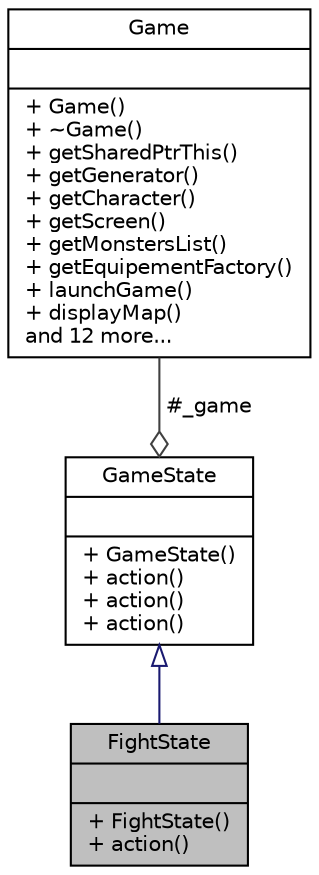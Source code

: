 digraph "FightState"
{
  edge [fontname="Helvetica",fontsize="10",labelfontname="Helvetica",labelfontsize="10"];
  node [fontname="Helvetica",fontsize="10",shape=record];
  Node1 [label="{FightState\n||+ FightState()\l+ action()\l}",height=0.2,width=0.4,color="black", fillcolor="grey75", style="filled" fontcolor="black"];
  Node2 -> Node1 [dir="back",color="midnightblue",fontsize="10",style="solid",arrowtail="onormal"];
  Node2 [label="{GameState\n||+ GameState()\l+ action()\l+ action()\l+ action()\l}",height=0.2,width=0.4,color="black", fillcolor="white", style="filled",URL="$classGameState.html"];
  Node3 -> Node2 [color="grey25",fontsize="10",style="solid",label=" #_game" ,arrowhead="odiamond"];
  Node3 [label="{Game\n||+ Game()\l+ ~Game()\l+ getSharedPtrThis()\l+ getGenerator()\l+ getCharacter()\l+ getScreen()\l+ getMonstersList()\l+ getEquipementFactory()\l+ launchGame()\l+ displayMap()\land 12 more...\l}",height=0.2,width=0.4,color="black", fillcolor="white", style="filled",URL="$classGame.html"];
}
